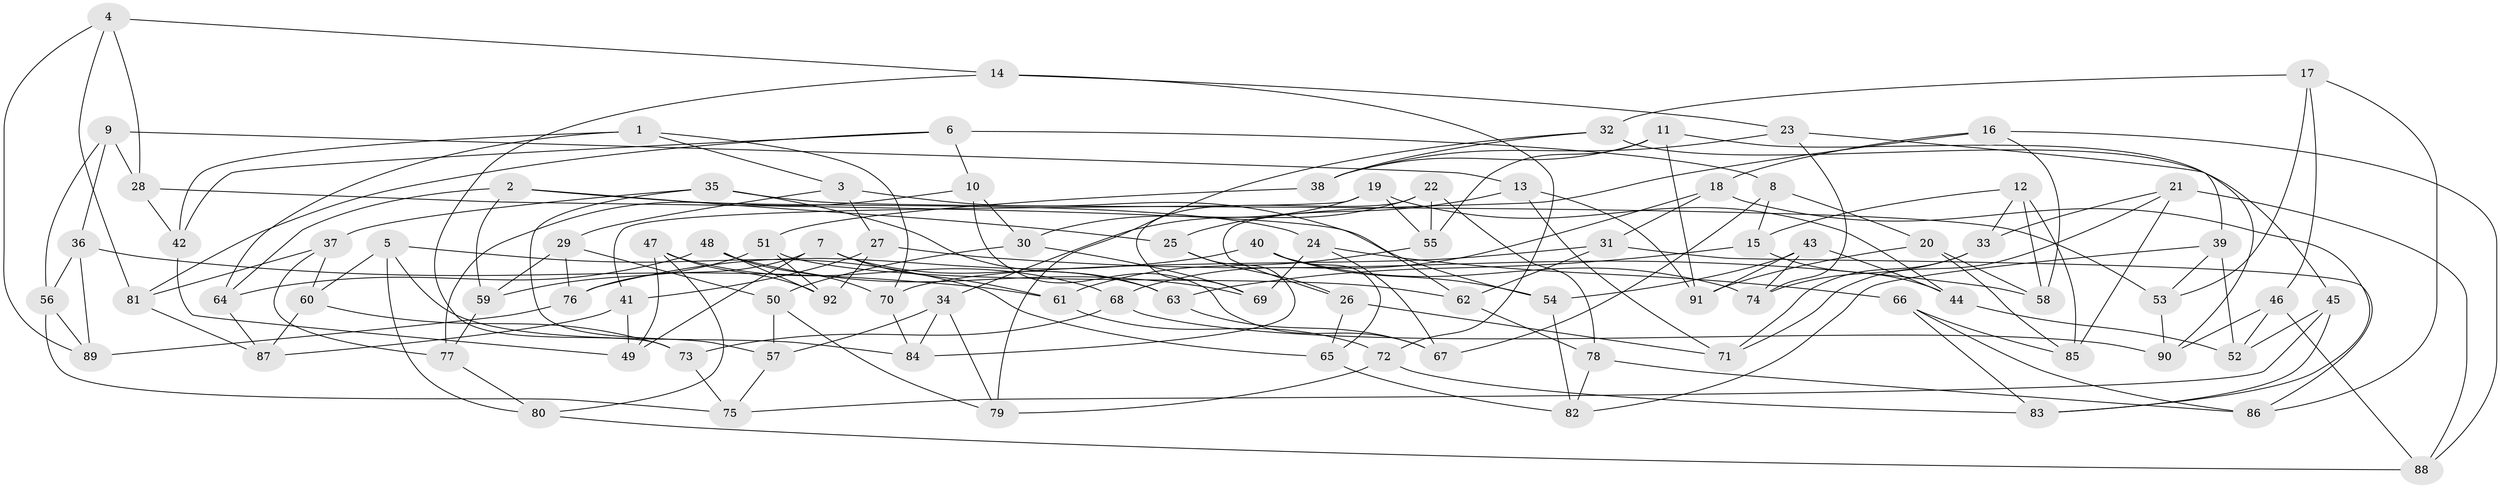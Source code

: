 // Generated by graph-tools (version 1.1) at 2025/58/03/09/25 04:58:20]
// undirected, 92 vertices, 184 edges
graph export_dot {
graph [start="1"]
  node [color=gray90,style=filled];
  1;
  2;
  3;
  4;
  5;
  6;
  7;
  8;
  9;
  10;
  11;
  12;
  13;
  14;
  15;
  16;
  17;
  18;
  19;
  20;
  21;
  22;
  23;
  24;
  25;
  26;
  27;
  28;
  29;
  30;
  31;
  32;
  33;
  34;
  35;
  36;
  37;
  38;
  39;
  40;
  41;
  42;
  43;
  44;
  45;
  46;
  47;
  48;
  49;
  50;
  51;
  52;
  53;
  54;
  55;
  56;
  57;
  58;
  59;
  60;
  61;
  62;
  63;
  64;
  65;
  66;
  67;
  68;
  69;
  70;
  71;
  72;
  73;
  74;
  75;
  76;
  77;
  78;
  79;
  80;
  81;
  82;
  83;
  84;
  85;
  86;
  87;
  88;
  89;
  90;
  91;
  92;
  1 -- 64;
  1 -- 70;
  1 -- 42;
  1 -- 3;
  2 -- 64;
  2 -- 24;
  2 -- 25;
  2 -- 59;
  3 -- 27;
  3 -- 62;
  3 -- 29;
  4 -- 89;
  4 -- 28;
  4 -- 81;
  4 -- 14;
  5 -- 80;
  5 -- 84;
  5 -- 60;
  5 -- 65;
  6 -- 42;
  6 -- 81;
  6 -- 8;
  6 -- 10;
  7 -- 49;
  7 -- 76;
  7 -- 63;
  7 -- 61;
  8 -- 15;
  8 -- 20;
  8 -- 67;
  9 -- 36;
  9 -- 28;
  9 -- 13;
  9 -- 56;
  10 -- 67;
  10 -- 30;
  10 -- 77;
  11 -- 38;
  11 -- 55;
  11 -- 90;
  11 -- 91;
  12 -- 33;
  12 -- 15;
  12 -- 85;
  12 -- 58;
  13 -- 71;
  13 -- 25;
  13 -- 91;
  14 -- 72;
  14 -- 73;
  14 -- 23;
  15 -- 44;
  15 -- 63;
  16 -- 58;
  16 -- 18;
  16 -- 88;
  16 -- 26;
  17 -- 46;
  17 -- 53;
  17 -- 32;
  17 -- 86;
  18 -- 83;
  18 -- 31;
  18 -- 68;
  19 -- 30;
  19 -- 44;
  19 -- 55;
  19 -- 41;
  20 -- 85;
  20 -- 58;
  20 -- 91;
  21 -- 88;
  21 -- 85;
  21 -- 33;
  21 -- 71;
  22 -- 69;
  22 -- 55;
  22 -- 34;
  22 -- 78;
  23 -- 38;
  23 -- 39;
  23 -- 74;
  24 -- 69;
  24 -- 66;
  24 -- 67;
  25 -- 26;
  25 -- 84;
  26 -- 71;
  26 -- 65;
  27 -- 92;
  27 -- 58;
  27 -- 41;
  28 -- 54;
  28 -- 42;
  29 -- 76;
  29 -- 59;
  29 -- 50;
  30 -- 50;
  30 -- 69;
  31 -- 70;
  31 -- 62;
  31 -- 86;
  32 -- 79;
  32 -- 45;
  32 -- 38;
  33 -- 74;
  33 -- 71;
  34 -- 79;
  34 -- 57;
  34 -- 84;
  35 -- 53;
  35 -- 63;
  35 -- 57;
  35 -- 37;
  36 -- 89;
  36 -- 61;
  36 -- 56;
  37 -- 81;
  37 -- 60;
  37 -- 77;
  38 -- 51;
  39 -- 82;
  39 -- 52;
  39 -- 53;
  40 -- 54;
  40 -- 76;
  40 -- 65;
  40 -- 74;
  41 -- 87;
  41 -- 49;
  42 -- 49;
  43 -- 54;
  43 -- 44;
  43 -- 74;
  43 -- 91;
  44 -- 52;
  45 -- 52;
  45 -- 75;
  45 -- 83;
  46 -- 88;
  46 -- 52;
  46 -- 90;
  47 -- 68;
  47 -- 92;
  47 -- 80;
  47 -- 49;
  48 -- 69;
  48 -- 70;
  48 -- 92;
  48 -- 64;
  50 -- 57;
  50 -- 79;
  51 -- 62;
  51 -- 59;
  51 -- 92;
  53 -- 90;
  54 -- 82;
  55 -- 61;
  56 -- 75;
  56 -- 89;
  57 -- 75;
  59 -- 77;
  60 -- 73;
  60 -- 87;
  61 -- 72;
  62 -- 78;
  63 -- 67;
  64 -- 87;
  65 -- 82;
  66 -- 86;
  66 -- 85;
  66 -- 83;
  68 -- 90;
  68 -- 73;
  70 -- 84;
  72 -- 83;
  72 -- 79;
  73 -- 75;
  76 -- 89;
  77 -- 80;
  78 -- 82;
  78 -- 86;
  80 -- 88;
  81 -- 87;
}
